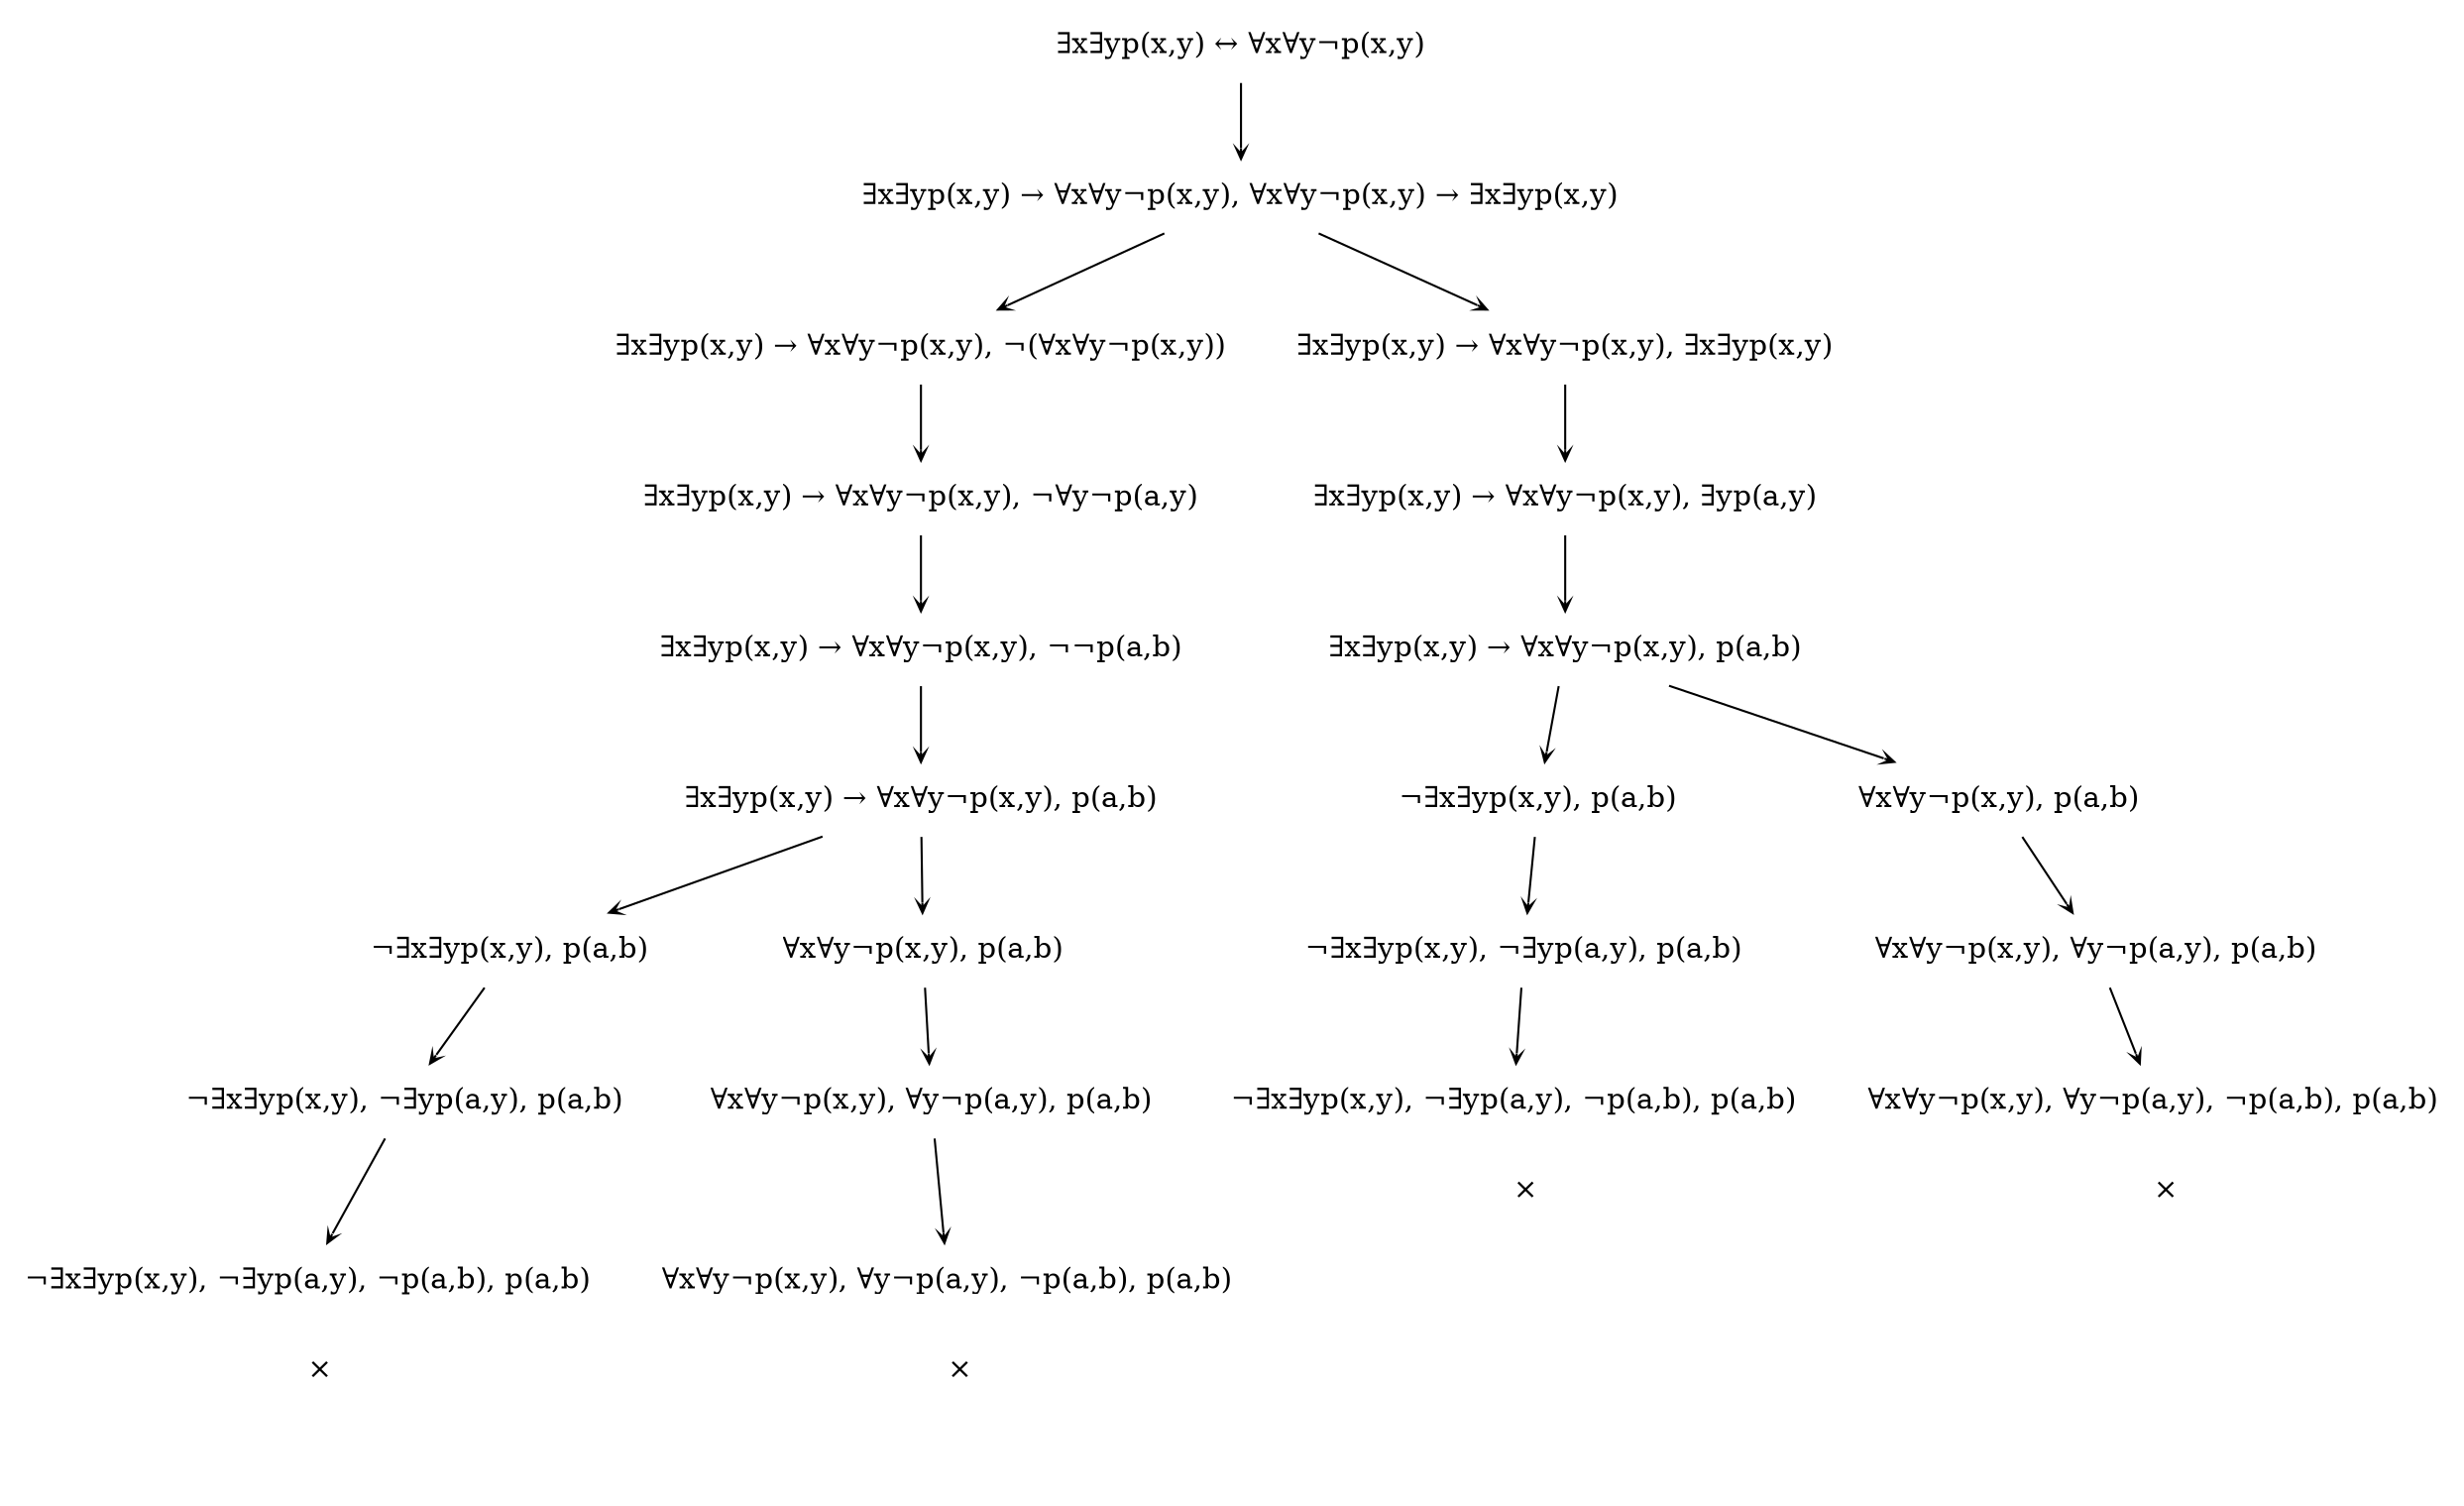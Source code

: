 digraph G {
    splines="FALSE";
    edge [arrowhead=vee arrowsize=0.5]
    node [shape="none"]
    o1 [label=""]
    x11314 [label=""]
    x11324 [label=""]
    x12314 [label=""]
    x12324 [label=""]

    l00000 [label="∃x∃yp(x,y) ↔ ∀x∀y¬p(x,y)"]
    l10000 [label="∃x∃yp(x,y) → ∀x∀y¬p(x,y), ∀x∀y¬p(x,y) → ∃x∃yp(x,y)"]
    l11000 [label="∃x∃yp(x,y) → ∀x∀y¬p(x,y), ¬(∀x∀y¬p(x,y))"]
    l11100 [label="∃x∃yp(x,y) → ∀x∀y¬p(x,y), ¬∀y¬p(a,y)"]
    l11200 [label="∃x∃yp(x,y) → ∀x∀y¬p(x,y), ¬¬p(a,b)"]
    l11300 [label="∃x∃yp(x,y) → ∀x∀y¬p(x,y), p(a,b)"]
    l11311 [label="¬∃x∃yp(x,y), p(a,b)"]
    l11312 [label="¬∃x∃yp(x,y), ¬∃yp(a,y), p(a,b)"]
    l11313 [label="¬∃x∃yp(x,y), ¬∃yp(a,y), ¬p(a,b), p(a,b)"]
    l11321 [label="∀x∀y¬p(x,y), p(a,b)"]
    l11322 [label="∀x∀y¬p(x,y), ∀y¬p(a,y), p(a,b)"]
    l11323 [label="∀x∀y¬p(x,y), ∀y¬p(a,y), ¬p(a,b), p(a,b)"]
    l12000 [label="∃x∃yp(x,y) → ∀x∀y¬p(x,y), ∃x∃yp(x,y)"]
    l12100 [label="∃x∃yp(x,y) → ∀x∀y¬p(x,y), ∃yp(a,y)"]
    l12200 [label="∃x∃yp(x,y) → ∀x∀y¬p(x,y), p(a,b)"]
    l12210 [label="¬∃x∃yp(x,y), p(a,b)"]
    l12312 [label="¬∃x∃yp(x,y), ¬∃yp(a,y), p(a,b)"]
    l12313 [label="¬∃x∃yp(x,y), ¬∃yp(a,y), ¬p(a,b), p(a,b)"]
    l12220 [label="∀x∀y¬p(x,y), p(a,b)"]
    l12322 [label="∀x∀y¬p(x,y), ∀y¬p(a,y), p(a,b)"]
    l12323 [label="∀x∀y¬p(x,y), ∀y¬p(a,y), ¬p(a,b), p(a,b)"]


    l00000 -> l10000 -> {l11000, l12000}
    l11000 -> l11100 -> l11200 -> l11300 -> {l11311, l11321}
    l11311 -> l11312 -> l11313
    l11321 -> l11322 -> l11323
    l11313 -> x11314 [label="×" color=white]
    l11323 -> x11324 [label="×" color=white]
    l12000 -> l12100 -> l12200 -> {l12210, l12220}
    l12210 -> l12312 -> l12313
    l12220 -> l12322 -> l12323
    l12313 -> x12314 [label="×" color=white]
    l12323 -> x12324 [label="×" color=white]

}